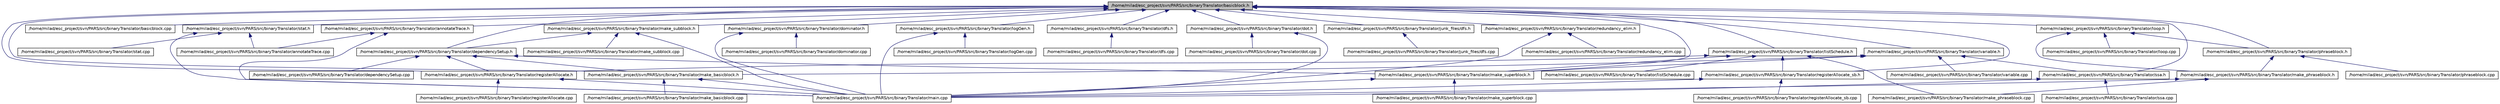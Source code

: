 digraph G
{
  edge [fontname="Helvetica",fontsize="10",labelfontname="Helvetica",labelfontsize="10"];
  node [fontname="Helvetica",fontsize="10",shape=record];
  Node1 [label="/home/milad/esc_project/svn/PARS/src/binaryTranslator/basicblock.h",height=0.2,width=0.4,color="black", fillcolor="grey75", style="filled" fontcolor="black"];
  Node1 -> Node2 [dir=back,color="midnightblue",fontsize="10",style="solid",fontname="Helvetica"];
  Node2 [label="/home/milad/esc_project/svn/PARS/src/binaryTranslator/annotateTrace.h",height=0.2,width=0.4,color="black", fillcolor="white", style="filled",URL="$annotateTrace_8h.html"];
  Node2 -> Node3 [dir=back,color="midnightblue",fontsize="10",style="solid",fontname="Helvetica"];
  Node3 [label="/home/milad/esc_project/svn/PARS/src/binaryTranslator/annotateTrace.cpp",height=0.2,width=0.4,color="black", fillcolor="white", style="filled",URL="$annotateTrace_8cpp.html"];
  Node2 -> Node4 [dir=back,color="midnightblue",fontsize="10",style="solid",fontname="Helvetica"];
  Node4 [label="/home/milad/esc_project/svn/PARS/src/binaryTranslator/main.cpp",height=0.2,width=0.4,color="black", fillcolor="white", style="filled",URL="$main_8cpp.html"];
  Node1 -> Node5 [dir=back,color="midnightblue",fontsize="10",style="solid",fontname="Helvetica"];
  Node5 [label="/home/milad/esc_project/svn/PARS/src/binaryTranslator/stat.h",height=0.2,width=0.4,color="black", fillcolor="white", style="filled",URL="$binaryTranslator_2stat_8h.html"];
  Node5 -> Node3 [dir=back,color="midnightblue",fontsize="10",style="solid",fontname="Helvetica"];
  Node5 -> Node4 [dir=back,color="midnightblue",fontsize="10",style="solid",fontname="Helvetica"];
  Node5 -> Node6 [dir=back,color="midnightblue",fontsize="10",style="solid",fontname="Helvetica"];
  Node6 [label="/home/milad/esc_project/svn/PARS/src/binaryTranslator/stat.cpp",height=0.2,width=0.4,color="black", fillcolor="white", style="filled",URL="$binaryTranslator_2stat_8cpp.html"];
  Node1 -> Node7 [dir=back,color="midnightblue",fontsize="10",style="solid",fontname="Helvetica"];
  Node7 [label="/home/milad/esc_project/svn/PARS/src/binaryTranslator/basicblock.cpp",height=0.2,width=0.4,color="black", fillcolor="white", style="filled",URL="$binaryTranslator_2basicblock_8cpp.html"];
  Node1 -> Node8 [dir=back,color="midnightblue",fontsize="10",style="solid",fontname="Helvetica"];
  Node8 [label="/home/milad/esc_project/svn/PARS/src/binaryTranslator/dependencySetup.h",height=0.2,width=0.4,color="black", fillcolor="white", style="filled",URL="$dependencySetup_8h.html"];
  Node8 -> Node9 [dir=back,color="midnightblue",fontsize="10",style="solid",fontname="Helvetica"];
  Node9 [label="/home/milad/esc_project/svn/PARS/src/binaryTranslator/dependencySetup.cpp",height=0.2,width=0.4,color="black", fillcolor="white", style="filled",URL="$dependencySetup_8cpp.html"];
  Node8 -> Node10 [dir=back,color="midnightblue",fontsize="10",style="solid",fontname="Helvetica"];
  Node10 [label="/home/milad/esc_project/svn/PARS/src/binaryTranslator/registerAllocate.h",height=0.2,width=0.4,color="black", fillcolor="white", style="filled",URL="$registerAllocate_8h.html"];
  Node10 -> Node4 [dir=back,color="midnightblue",fontsize="10",style="solid",fontname="Helvetica"];
  Node10 -> Node11 [dir=back,color="midnightblue",fontsize="10",style="solid",fontname="Helvetica"];
  Node11 [label="/home/milad/esc_project/svn/PARS/src/binaryTranslator/registerAllocate.cpp",height=0.2,width=0.4,color="black", fillcolor="white", style="filled",URL="$registerAllocate_8cpp.html"];
  Node8 -> Node12 [dir=back,color="midnightblue",fontsize="10",style="solid",fontname="Helvetica"];
  Node12 [label="/home/milad/esc_project/svn/PARS/src/binaryTranslator/make_basicblock.h",height=0.2,width=0.4,color="black", fillcolor="white", style="filled",URL="$make__basicblock_8h.html"];
  Node12 -> Node4 [dir=back,color="midnightblue",fontsize="10",style="solid",fontname="Helvetica"];
  Node12 -> Node13 [dir=back,color="midnightblue",fontsize="10",style="solid",fontname="Helvetica"];
  Node13 [label="/home/milad/esc_project/svn/PARS/src/binaryTranslator/make_basicblock.cpp",height=0.2,width=0.4,color="black", fillcolor="white", style="filled",URL="$make__basicblock_8cpp.html"];
  Node8 -> Node14 [dir=back,color="midnightblue",fontsize="10",style="solid",fontname="Helvetica"];
  Node14 [label="/home/milad/esc_project/svn/PARS/src/binaryTranslator/make_superblock.h",height=0.2,width=0.4,color="black", fillcolor="white", style="filled",URL="$make__superblock_8h.html"];
  Node14 -> Node4 [dir=back,color="midnightblue",fontsize="10",style="solid",fontname="Helvetica"];
  Node14 -> Node15 [dir=back,color="midnightblue",fontsize="10",style="solid",fontname="Helvetica"];
  Node15 [label="/home/milad/esc_project/svn/PARS/src/binaryTranslator/make_superblock.cpp",height=0.2,width=0.4,color="black", fillcolor="white", style="filled",URL="$make__superblock_8cpp.html"];
  Node1 -> Node16 [dir=back,color="midnightblue",fontsize="10",style="solid",fontname="Helvetica"];
  Node16 [label="/home/milad/esc_project/svn/PARS/src/binaryTranslator/make_subblock.h",height=0.2,width=0.4,color="black", fillcolor="white", style="filled",URL="$make__subblock_8h.html"];
  Node16 -> Node8 [dir=back,color="midnightblue",fontsize="10",style="solid",fontname="Helvetica"];
  Node16 -> Node4 [dir=back,color="midnightblue",fontsize="10",style="solid",fontname="Helvetica"];
  Node16 -> Node17 [dir=back,color="midnightblue",fontsize="10",style="solid",fontname="Helvetica"];
  Node17 [label="/home/milad/esc_project/svn/PARS/src/binaryTranslator/make_subblock.cpp",height=0.2,width=0.4,color="black", fillcolor="white", style="filled",URL="$make__subblock_8cpp.html"];
  Node1 -> Node18 [dir=back,color="midnightblue",fontsize="10",style="solid",fontname="Helvetica"];
  Node18 [label="/home/milad/esc_project/svn/PARS/src/binaryTranslator/dfs.h",height=0.2,width=0.4,color="black", fillcolor="white", style="filled",URL="$dfs_8h.html"];
  Node18 -> Node19 [dir=back,color="midnightblue",fontsize="10",style="solid",fontname="Helvetica"];
  Node19 [label="/home/milad/esc_project/svn/PARS/src/binaryTranslator/dfs.cpp",height=0.2,width=0.4,color="black", fillcolor="white", style="filled",URL="$dfs_8cpp.html"];
  Node1 -> Node20 [dir=back,color="midnightblue",fontsize="10",style="solid",fontname="Helvetica"];
  Node20 [label="/home/milad/esc_project/svn/PARS/src/binaryTranslator/dominator.h",height=0.2,width=0.4,color="black", fillcolor="white", style="filled",URL="$dominator_8h.html"];
  Node20 -> Node21 [dir=back,color="midnightblue",fontsize="10",style="solid",fontname="Helvetica"];
  Node21 [label="/home/milad/esc_project/svn/PARS/src/binaryTranslator/dominator.cpp",height=0.2,width=0.4,color="black", fillcolor="white", style="filled",URL="$dominator_8cpp.html"];
  Node20 -> Node4 [dir=back,color="midnightblue",fontsize="10",style="solid",fontname="Helvetica"];
  Node1 -> Node22 [dir=back,color="midnightblue",fontsize="10",style="solid",fontname="Helvetica"];
  Node22 [label="/home/milad/esc_project/svn/PARS/src/binaryTranslator/dot.h",height=0.2,width=0.4,color="black", fillcolor="white", style="filled",URL="$binaryTranslator_2dot_8h.html"];
  Node22 -> Node23 [dir=back,color="midnightblue",fontsize="10",style="solid",fontname="Helvetica"];
  Node23 [label="/home/milad/esc_project/svn/PARS/src/binaryTranslator/dot.cpp",height=0.2,width=0.4,color="black", fillcolor="white", style="filled",URL="$binaryTranslator_2dot_8cpp.html"];
  Node22 -> Node4 [dir=back,color="midnightblue",fontsize="10",style="solid",fontname="Helvetica"];
  Node1 -> Node24 [dir=back,color="midnightblue",fontsize="10",style="solid",fontname="Helvetica"];
  Node24 [label="/home/milad/esc_project/svn/PARS/src/binaryTranslator/junk_files/dfs.h",height=0.2,width=0.4,color="black", fillcolor="white", style="filled",URL="$junk__files_2dfs_8h.html"];
  Node24 -> Node25 [dir=back,color="midnightblue",fontsize="10",style="solid",fontname="Helvetica"];
  Node25 [label="/home/milad/esc_project/svn/PARS/src/binaryTranslator/junk_files/dfs.cpp",height=0.2,width=0.4,color="black", fillcolor="white", style="filled",URL="$junk__files_2dfs_8cpp.html"];
  Node1 -> Node26 [dir=back,color="midnightblue",fontsize="10",style="solid",fontname="Helvetica"];
  Node26 [label="/home/milad/esc_project/svn/PARS/src/binaryTranslator/listSchedule.h",height=0.2,width=0.4,color="black", fillcolor="white", style="filled",URL="$listSchedule_8h.html"];
  Node26 -> Node27 [dir=back,color="midnightblue",fontsize="10",style="solid",fontname="Helvetica"];
  Node27 [label="/home/milad/esc_project/svn/PARS/src/binaryTranslator/listSchedule.cpp",height=0.2,width=0.4,color="black", fillcolor="white", style="filled",URL="$listSchedule_8cpp.html"];
  Node26 -> Node10 [dir=back,color="midnightblue",fontsize="10",style="solid",fontname="Helvetica"];
  Node26 -> Node28 [dir=back,color="midnightblue",fontsize="10",style="solid",fontname="Helvetica"];
  Node28 [label="/home/milad/esc_project/svn/PARS/src/binaryTranslator/registerAllocate_sb.h",height=0.2,width=0.4,color="black", fillcolor="white", style="filled",URL="$registerAllocate__sb_8h.html"];
  Node28 -> Node4 [dir=back,color="midnightblue",fontsize="10",style="solid",fontname="Helvetica"];
  Node28 -> Node29 [dir=back,color="midnightblue",fontsize="10",style="solid",fontname="Helvetica"];
  Node29 [label="/home/milad/esc_project/svn/PARS/src/binaryTranslator/registerAllocate_sb.cpp",height=0.2,width=0.4,color="black", fillcolor="white", style="filled",URL="$registerAllocate__sb_8cpp.html"];
  Node26 -> Node14 [dir=back,color="midnightblue",fontsize="10",style="solid",fontname="Helvetica"];
  Node26 -> Node30 [dir=back,color="midnightblue",fontsize="10",style="solid",fontname="Helvetica"];
  Node30 [label="/home/milad/esc_project/svn/PARS/src/binaryTranslator/make_phraseblock.cpp",height=0.2,width=0.4,color="black", fillcolor="white", style="filled",URL="$make__phraseblock_8cpp.html"];
  Node1 -> Node31 [dir=back,color="midnightblue",fontsize="10",style="solid",fontname="Helvetica"];
  Node31 [label="/home/milad/esc_project/svn/PARS/src/binaryTranslator/logGen.h",height=0.2,width=0.4,color="black", fillcolor="white", style="filled",URL="$logGen_8h.html"];
  Node31 -> Node32 [dir=back,color="midnightblue",fontsize="10",style="solid",fontname="Helvetica"];
  Node32 [label="/home/milad/esc_project/svn/PARS/src/binaryTranslator/logGen.cpp",height=0.2,width=0.4,color="black", fillcolor="white", style="filled",URL="$logGen_8cpp.html"];
  Node31 -> Node4 [dir=back,color="midnightblue",fontsize="10",style="solid",fontname="Helvetica"];
  Node1 -> Node33 [dir=back,color="midnightblue",fontsize="10",style="solid",fontname="Helvetica"];
  Node33 [label="/home/milad/esc_project/svn/PARS/src/binaryTranslator/loop.h",height=0.2,width=0.4,color="black", fillcolor="white", style="filled",URL="$loop_8h.html"];
  Node33 -> Node34 [dir=back,color="midnightblue",fontsize="10",style="solid",fontname="Helvetica"];
  Node34 [label="/home/milad/esc_project/svn/PARS/src/binaryTranslator/loop.cpp",height=0.2,width=0.4,color="black", fillcolor="white", style="filled",URL="$loop_8cpp.html"];
  Node33 -> Node35 [dir=back,color="midnightblue",fontsize="10",style="solid",fontname="Helvetica"];
  Node35 [label="/home/milad/esc_project/svn/PARS/src/binaryTranslator/phraseblock.h",height=0.2,width=0.4,color="black", fillcolor="white", style="filled",URL="$phraseblock_8h.html"];
  Node35 -> Node36 [dir=back,color="midnightblue",fontsize="10",style="solid",fontname="Helvetica"];
  Node36 [label="/home/milad/esc_project/svn/PARS/src/binaryTranslator/make_phraseblock.h",height=0.2,width=0.4,color="black", fillcolor="white", style="filled",URL="$make__phraseblock_8h.html"];
  Node36 -> Node4 [dir=back,color="midnightblue",fontsize="10",style="solid",fontname="Helvetica"];
  Node36 -> Node30 [dir=back,color="midnightblue",fontsize="10",style="solid",fontname="Helvetica"];
  Node35 -> Node37 [dir=back,color="midnightblue",fontsize="10",style="solid",fontname="Helvetica"];
  Node37 [label="/home/milad/esc_project/svn/PARS/src/binaryTranslator/phraseblock.cpp",height=0.2,width=0.4,color="black", fillcolor="white", style="filled",URL="$phraseblock_8cpp.html"];
  Node33 -> Node36 [dir=back,color="midnightblue",fontsize="10",style="solid",fontname="Helvetica"];
  Node1 -> Node10 [dir=back,color="midnightblue",fontsize="10",style="solid",fontname="Helvetica"];
  Node1 -> Node28 [dir=back,color="midnightblue",fontsize="10",style="solid",fontname="Helvetica"];
  Node1 -> Node12 [dir=back,color="midnightblue",fontsize="10",style="solid",fontname="Helvetica"];
  Node1 -> Node38 [dir=back,color="midnightblue",fontsize="10",style="solid",fontname="Helvetica"];
  Node38 [label="/home/milad/esc_project/svn/PARS/src/binaryTranslator/variable.h",height=0.2,width=0.4,color="black", fillcolor="white", style="filled",URL="$variable_8h.html"];
  Node38 -> Node12 [dir=back,color="midnightblue",fontsize="10",style="solid",fontname="Helvetica"];
  Node38 -> Node14 [dir=back,color="midnightblue",fontsize="10",style="solid",fontname="Helvetica"];
  Node38 -> Node39 [dir=back,color="midnightblue",fontsize="10",style="solid",fontname="Helvetica"];
  Node39 [label="/home/milad/esc_project/svn/PARS/src/binaryTranslator/ssa.h",height=0.2,width=0.4,color="black", fillcolor="white", style="filled",URL="$ssa_8h.html"];
  Node39 -> Node4 [dir=back,color="midnightblue",fontsize="10",style="solid",fontname="Helvetica"];
  Node39 -> Node40 [dir=back,color="midnightblue",fontsize="10",style="solid",fontname="Helvetica"];
  Node40 [label="/home/milad/esc_project/svn/PARS/src/binaryTranslator/ssa.cpp",height=0.2,width=0.4,color="black", fillcolor="white", style="filled",URL="$ssa_8cpp.html"];
  Node38 -> Node41 [dir=back,color="midnightblue",fontsize="10",style="solid",fontname="Helvetica"];
  Node41 [label="/home/milad/esc_project/svn/PARS/src/binaryTranslator/variable.cpp",height=0.2,width=0.4,color="black", fillcolor="white", style="filled",URL="$variable_8cpp.html"];
  Node1 -> Node14 [dir=back,color="midnightblue",fontsize="10",style="solid",fontname="Helvetica"];
  Node1 -> Node35 [dir=back,color="midnightblue",fontsize="10",style="solid",fontname="Helvetica"];
  Node1 -> Node42 [dir=back,color="midnightblue",fontsize="10",style="solid",fontname="Helvetica"];
  Node42 [label="/home/milad/esc_project/svn/PARS/src/binaryTranslator/redundancy_elim.h",height=0.2,width=0.4,color="black", fillcolor="white", style="filled",URL="$redundancy__elim_8h.html"];
  Node42 -> Node4 [dir=back,color="midnightblue",fontsize="10",style="solid",fontname="Helvetica"];
  Node42 -> Node43 [dir=back,color="midnightblue",fontsize="10",style="solid",fontname="Helvetica"];
  Node43 [label="/home/milad/esc_project/svn/PARS/src/binaryTranslator/redundancy_elim.cpp",height=0.2,width=0.4,color="black", fillcolor="white", style="filled",URL="$redundancy__elim_8cpp.html"];
  Node1 -> Node39 [dir=back,color="midnightblue",fontsize="10",style="solid",fontname="Helvetica"];
}
